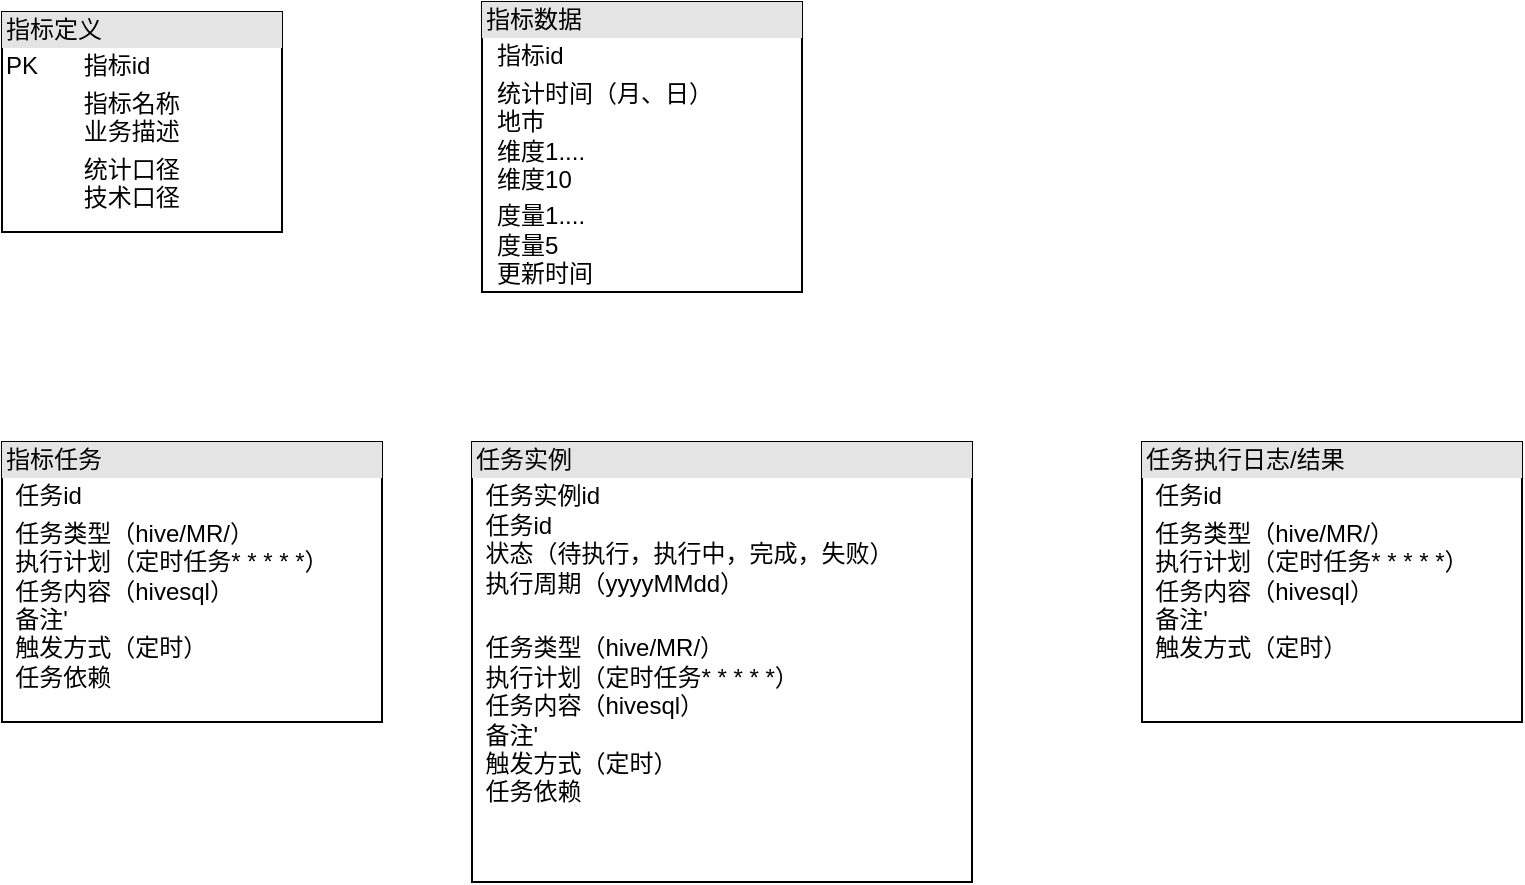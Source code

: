 <mxfile version="10.4.5" type="github"><diagram id="7U0VU9bhiyLxhHMcpGpF" name="第 1 页"><mxGraphModel dx="840" dy="484" grid="1" gridSize="10" guides="1" tooltips="1" connect="1" arrows="1" fold="1" page="1" pageScale="1" pageWidth="827" pageHeight="1169" math="0" shadow="0"><root><mxCell id="0"/><mxCell id="1" parent="0"/><mxCell id="Wo52q0mC3feaEjHtNAWD-1" value="&lt;div style=&quot;box-sizing: border-box ; width: 100% ; background: #e4e4e4 ; padding: 2px&quot;&gt;指标定义&lt;/div&gt;&lt;table style=&quot;width: 100% ; font-size: 1em&quot; cellpadding=&quot;2&quot; cellspacing=&quot;0&quot;&gt;&lt;tbody&gt;&lt;tr&gt;&lt;td&gt;PK&lt;/td&gt;&lt;td&gt;指标id&lt;/td&gt;&lt;/tr&gt;&lt;tr&gt;&lt;td&gt;&lt;br&gt;&lt;/td&gt;&lt;td&gt;指标名称&lt;br&gt;业务描述&lt;/td&gt;&lt;/tr&gt;&lt;tr&gt;&lt;td&gt;&lt;/td&gt;&lt;td&gt;统计口径&lt;br&gt;技术口径&lt;/td&gt;&lt;/tr&gt;&lt;/tbody&gt;&lt;/table&gt;" style="verticalAlign=top;align=left;overflow=fill;html=1;" vertex="1" parent="1"><mxGeometry x="30" y="45" width="140" height="110" as="geometry"/></mxCell><mxCell id="Wo52q0mC3feaEjHtNAWD-2" value="&lt;div style=&quot;box-sizing: border-box ; width: 100% ; background: #e4e4e4 ; padding: 2px&quot;&gt;指标数据&lt;/div&gt;&lt;table style=&quot;width: 100% ; font-size: 1em&quot; cellpadding=&quot;2&quot; cellspacing=&quot;0&quot;&gt;&lt;tbody&gt;&lt;tr&gt;&lt;td&gt;&lt;br&gt;&lt;/td&gt;&lt;td&gt;指标id&lt;/td&gt;&lt;/tr&gt;&lt;tr&gt;&lt;td&gt;&lt;br&gt;&lt;/td&gt;&lt;td&gt;统计时间（月、日）&lt;br&gt;地市&lt;br&gt;维度1....&lt;br&gt;维度10&lt;/td&gt;&lt;/tr&gt;&lt;tr&gt;&lt;td&gt;&lt;/td&gt;&lt;td&gt;度量1....&lt;br&gt;度量5&lt;br&gt;更新时间&lt;/td&gt;&lt;/tr&gt;&lt;/tbody&gt;&lt;/table&gt;" style="verticalAlign=top;align=left;overflow=fill;html=1;" vertex="1" parent="1"><mxGeometry x="270" y="40" width="160" height="145" as="geometry"/></mxCell><mxCell id="Wo52q0mC3feaEjHtNAWD-3" value="&lt;div style=&quot;box-sizing: border-box ; width: 100% ; background: #e4e4e4 ; padding: 2px&quot;&gt;指标任务&lt;/div&gt;&lt;table style=&quot;width: 100% ; font-size: 1em&quot; cellpadding=&quot;2&quot; cellspacing=&quot;0&quot;&gt;&lt;tbody&gt;&lt;tr&gt;&lt;td&gt;&lt;br&gt;&lt;/td&gt;&lt;td&gt;任务id&lt;/td&gt;&lt;/tr&gt;&lt;tr&gt;&lt;td&gt;&lt;br&gt;&lt;/td&gt;&lt;td&gt;任务类型（hive/MR/）&lt;br&gt;执行计划（定时任务* * * * *）&lt;br&gt;任务内容（hivesql）&lt;br&gt;备注'&lt;br&gt;触发方式（定时）&lt;br&gt;任务依赖&lt;/td&gt;&lt;/tr&gt;&lt;/tbody&gt;&lt;/table&gt;" style="verticalAlign=top;align=left;overflow=fill;html=1;" vertex="1" parent="1"><mxGeometry x="30" y="260" width="190" height="140" as="geometry"/></mxCell><mxCell id="Wo52q0mC3feaEjHtNAWD-4" value="&lt;div style=&quot;box-sizing: border-box ; width: 100% ; background: #e4e4e4 ; padding: 2px&quot;&gt;任务执行日志/结果&lt;/div&gt;&lt;table style=&quot;width: 100% ; font-size: 1em&quot; cellpadding=&quot;2&quot; cellspacing=&quot;0&quot;&gt;&lt;tbody&gt;&lt;tr&gt;&lt;td&gt;&lt;br&gt;&lt;/td&gt;&lt;td&gt;任务id&lt;/td&gt;&lt;/tr&gt;&lt;tr&gt;&lt;td&gt;&lt;br&gt;&lt;/td&gt;&lt;td&gt;任务类型（hive/MR/）&lt;br&gt;执行计划（定时任务* * * * *）&lt;br&gt;任务内容（hivesql）&lt;br&gt;备注'&lt;br&gt;触发方式（定时）&lt;/td&gt;&lt;/tr&gt;&lt;/tbody&gt;&lt;/table&gt;" style="verticalAlign=top;align=left;overflow=fill;html=1;" vertex="1" parent="1"><mxGeometry x="600" y="260" width="190" height="140" as="geometry"/></mxCell><mxCell id="Wo52q0mC3feaEjHtNAWD-6" value="&lt;div style=&quot;box-sizing: border-box ; width: 100% ; background: #e4e4e4 ; padding: 2px&quot;&gt;任务实例&lt;/div&gt;&lt;table style=&quot;width: 100% ; font-size: 1em&quot; cellpadding=&quot;2&quot; cellspacing=&quot;0&quot;&gt;&lt;tbody&gt;&lt;tr&gt;&lt;td&gt;&lt;br&gt;&lt;/td&gt;&lt;td&gt;任务实例id&lt;br&gt;任务id&lt;br&gt;状态（待执行，执行中，完成，失败）&lt;br&gt;执行周期（yyyyMMdd）&lt;br&gt;&lt;br&gt;&lt;/td&gt;&lt;/tr&gt;&lt;tr&gt;&lt;td&gt;&lt;br&gt;&lt;/td&gt;&lt;td&gt;任务类型（hive/MR/）&lt;br&gt;执行计划（定时任务* * * * *）&lt;br&gt;任务内容（hivesql）&lt;br&gt;备注'&lt;br&gt;触发方式（定时）&lt;br&gt;任务依赖&lt;/td&gt;&lt;/tr&gt;&lt;/tbody&gt;&lt;/table&gt;" style="verticalAlign=top;align=left;overflow=fill;html=1;" vertex="1" parent="1"><mxGeometry x="265" y="260" width="250" height="220" as="geometry"/></mxCell></root></mxGraphModel></diagram></mxfile>